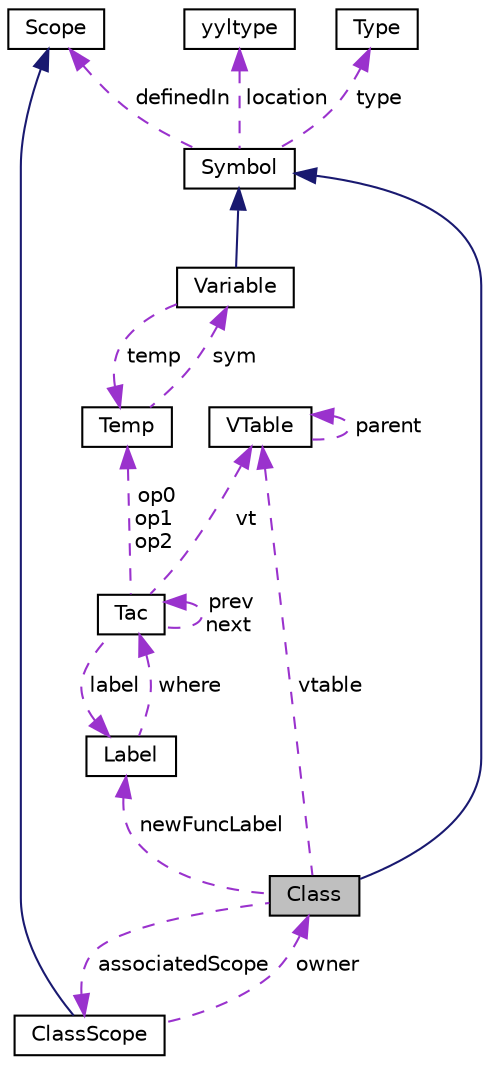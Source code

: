 digraph "Class"
{
 // LATEX_PDF_SIZE
  edge [fontname="Helvetica",fontsize="10",labelfontname="Helvetica",labelfontsize="10"];
  node [fontname="Helvetica",fontsize="10",shape=record];
  Node1 [label="Class",height=0.2,width=0.4,color="black", fillcolor="grey75", style="filled", fontcolor="black",tooltip=" "];
  Node2 -> Node1 [dir="back",color="midnightblue",fontsize="10",style="solid",fontname="Helvetica"];
  Node2 [label="Symbol",height=0.2,width=0.4,color="black", fillcolor="white", style="filled",URL="$classSymbol.html",tooltip=" "];
  Node3 -> Node2 [dir="back",color="darkorchid3",fontsize="10",style="dashed",label=" location" ,fontname="Helvetica"];
  Node3 [label="yyltype",height=0.2,width=0.4,color="black", fillcolor="white", style="filled",URL="$structyyltype.html",tooltip="store location information"];
  Node4 -> Node2 [dir="back",color="darkorchid3",fontsize="10",style="dashed",label=" type" ,fontname="Helvetica"];
  Node4 [label="Type",height=0.2,width=0.4,color="black", fillcolor="white", style="filled",URL="$classType.html",tooltip=" "];
  Node5 -> Node2 [dir="back",color="darkorchid3",fontsize="10",style="dashed",label=" definedIn" ,fontname="Helvetica"];
  Node5 [label="Scope",height=0.2,width=0.4,color="black", fillcolor="white", style="filled",URL="$classScope.html",tooltip="scope interface"];
  Node6 -> Node1 [dir="back",color="darkorchid3",fontsize="10",style="dashed",label=" associatedScope" ,fontname="Helvetica"];
  Node6 [label="ClassScope",height=0.2,width=0.4,color="black", fillcolor="white", style="filled",URL="$classClassScope.html",tooltip=" "];
  Node5 -> Node6 [dir="back",color="midnightblue",fontsize="10",style="solid",fontname="Helvetica"];
  Node1 -> Node6 [dir="back",color="darkorchid3",fontsize="10",style="dashed",label=" owner" ,fontname="Helvetica"];
  Node7 -> Node1 [dir="back",color="darkorchid3",fontsize="10",style="dashed",label=" vtable" ,fontname="Helvetica"];
  Node7 [label="VTable",height=0.2,width=0.4,color="black", fillcolor="white", style="filled",URL="$classVTable.html",tooltip=" "];
  Node7 -> Node7 [dir="back",color="darkorchid3",fontsize="10",style="dashed",label=" parent" ,fontname="Helvetica"];
  Node8 -> Node1 [dir="back",color="darkorchid3",fontsize="10",style="dashed",label=" newFuncLabel" ,fontname="Helvetica"];
  Node8 [label="Label",height=0.2,width=0.4,color="black", fillcolor="white", style="filled",URL="$classLabel.html",tooltip=" "];
  Node9 -> Node8 [dir="back",color="darkorchid3",fontsize="10",style="dashed",label=" where" ,fontname="Helvetica"];
  Node9 [label="Tac",height=0.2,width=0.4,color="black", fillcolor="white", style="filled",URL="$classTac.html",tooltip=" "];
  Node9 -> Node9 [dir="back",color="darkorchid3",fontsize="10",style="dashed",label=" prev\nnext" ,fontname="Helvetica"];
  Node10 -> Node9 [dir="back",color="darkorchid3",fontsize="10",style="dashed",label=" op0\nop1\nop2" ,fontname="Helvetica"];
  Node10 [label="Temp",height=0.2,width=0.4,color="black", fillcolor="white", style="filled",URL="$classTemp.html",tooltip=" "];
  Node11 -> Node10 [dir="back",color="darkorchid3",fontsize="10",style="dashed",label=" sym" ,fontname="Helvetica"];
  Node11 [label="Variable",height=0.2,width=0.4,color="black", fillcolor="white", style="filled",URL="$classVariable.html",tooltip=" "];
  Node2 -> Node11 [dir="back",color="midnightblue",fontsize="10",style="solid",fontname="Helvetica"];
  Node10 -> Node11 [dir="back",color="darkorchid3",fontsize="10",style="dashed",label=" temp" ,fontname="Helvetica"];
  Node7 -> Node9 [dir="back",color="darkorchid3",fontsize="10",style="dashed",label=" vt" ,fontname="Helvetica"];
  Node8 -> Node9 [dir="back",color="darkorchid3",fontsize="10",style="dashed",label=" label" ,fontname="Helvetica"];
}
